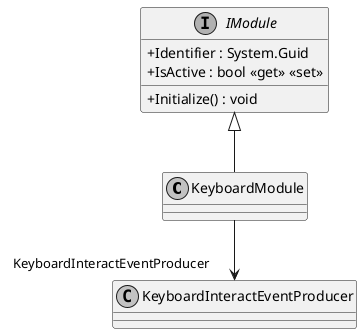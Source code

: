 @startuml
skinparam monochrome true
skinparam classAttributeIconSize 0

class KeyboardModule {
}

interface IModule {
    + Identifier : System.Guid
    + IsActive : bool <<get>> <<set>>
    + Initialize() : void
}

IModule <|-- KeyboardModule
KeyboardModule --> "  KeyboardInteractEventProducer" KeyboardInteractEventProducer
@enduml
